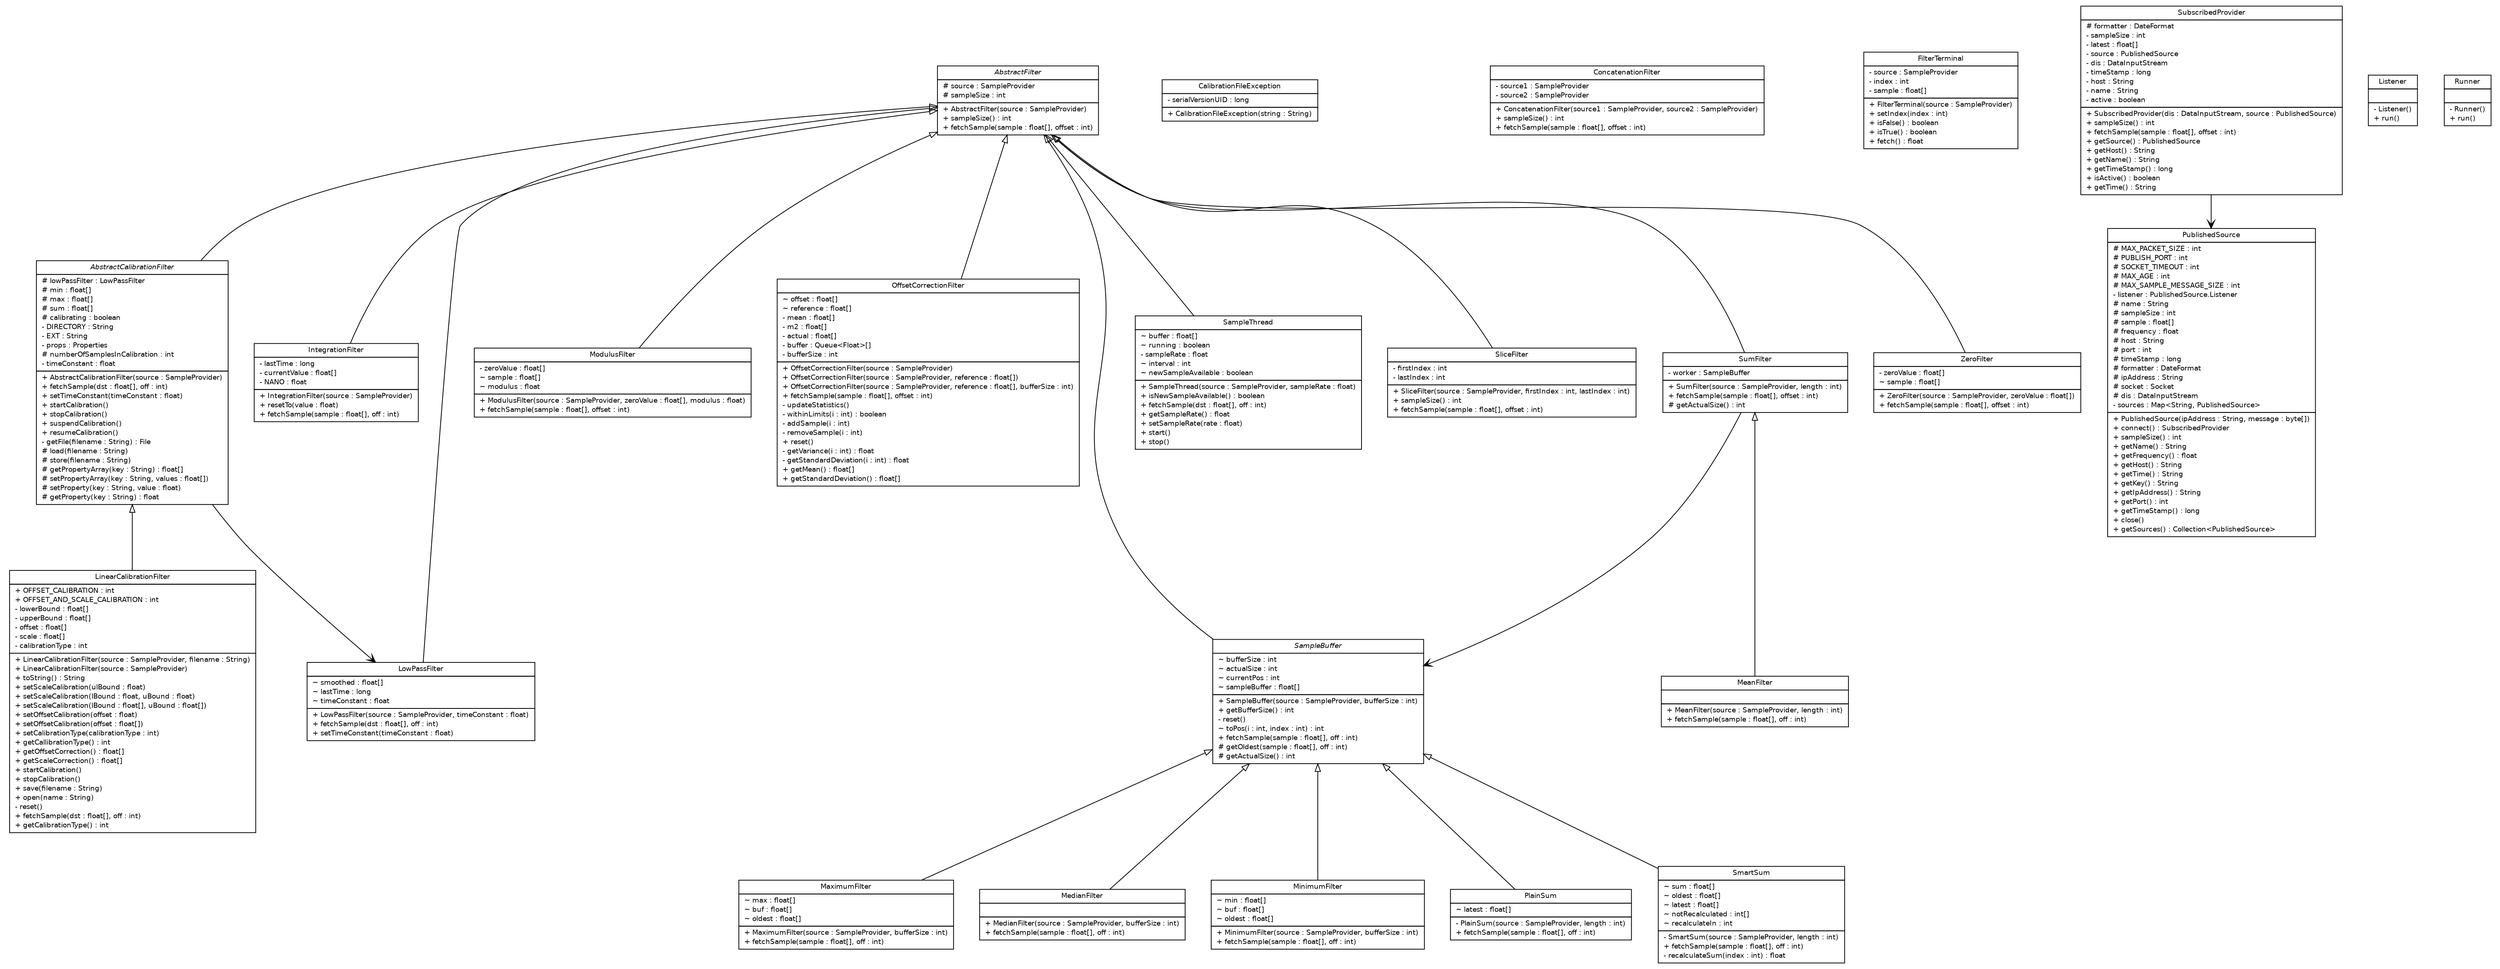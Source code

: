 #!/usr/local/bin/dot
#
# Class diagram 
# Generated by UMLGraph version R5_6-24-gf6e263 (http://www.umlgraph.org/)
#

digraph G {
	edge [fontname="Helvetica",fontsize=10,labelfontname="Helvetica",labelfontsize=10];
	node [fontname="Helvetica",fontsize=10,shape=plaintext];
	nodesep=0.25;
	ranksep=0.5;
	// lejos.robotics.filter.AbstractCalibrationFilter
	c804 [label=<<table title="lejos.robotics.filter.AbstractCalibrationFilter" border="0" cellborder="1" cellspacing="0" cellpadding="2" port="p" href="./AbstractCalibrationFilter.html">
		<tr><td><table border="0" cellspacing="0" cellpadding="1">
<tr><td align="center" balign="center"><font face="Helvetica-Oblique"> AbstractCalibrationFilter </font></td></tr>
		</table></td></tr>
		<tr><td><table border="0" cellspacing="0" cellpadding="1">
<tr><td align="left" balign="left"> # lowPassFilter : LowPassFilter </td></tr>
<tr><td align="left" balign="left"> # min : float[] </td></tr>
<tr><td align="left" balign="left"> # max : float[] </td></tr>
<tr><td align="left" balign="left"> # sum : float[] </td></tr>
<tr><td align="left" balign="left"> # calibrating : boolean </td></tr>
<tr><td align="left" balign="left"> - DIRECTORY : String </td></tr>
<tr><td align="left" balign="left"> - EXT : String </td></tr>
<tr><td align="left" balign="left"> - props : Properties </td></tr>
<tr><td align="left" balign="left"> # numberOfSamplesInCalibration : int </td></tr>
<tr><td align="left" balign="left"> - timeConstant : float </td></tr>
		</table></td></tr>
		<tr><td><table border="0" cellspacing="0" cellpadding="1">
<tr><td align="left" balign="left"> + AbstractCalibrationFilter(source : SampleProvider) </td></tr>
<tr><td align="left" balign="left"> + fetchSample(dst : float[], off : int) </td></tr>
<tr><td align="left" balign="left"> + setTimeConstant(timeConstant : float) </td></tr>
<tr><td align="left" balign="left"> + startCalibration() </td></tr>
<tr><td align="left" balign="left"> + stopCalibration() </td></tr>
<tr><td align="left" balign="left"> + suspendCalibration() </td></tr>
<tr><td align="left" balign="left"> + resumeCalibration() </td></tr>
<tr><td align="left" balign="left"> - getFile(filename : String) : File </td></tr>
<tr><td align="left" balign="left"> # load(filename : String) </td></tr>
<tr><td align="left" balign="left"> # store(filename : String) </td></tr>
<tr><td align="left" balign="left"> # getPropertyArray(key : String) : float[] </td></tr>
<tr><td align="left" balign="left"> # setPropertyArray(key : String, values : float[]) </td></tr>
<tr><td align="left" balign="left"> # setProperty(key : String, value : float) </td></tr>
<tr><td align="left" balign="left"> # getProperty(key : String) : float </td></tr>
		</table></td></tr>
		</table>>, URL="./AbstractCalibrationFilter.html", fontname="Helvetica", fontcolor="black", fontsize=9.0];
	// lejos.robotics.filter.AbstractCalibrationFilter.CalibrationFileException
	c805 [label=<<table title="lejos.robotics.filter.AbstractCalibrationFilter.CalibrationFileException" border="0" cellborder="1" cellspacing="0" cellpadding="2" port="p" href="./AbstractCalibrationFilter.CalibrationFileException.html">
		<tr><td><table border="0" cellspacing="0" cellpadding="1">
<tr><td align="center" balign="center"> CalibrationFileException </td></tr>
		</table></td></tr>
		<tr><td><table border="0" cellspacing="0" cellpadding="1">
<tr><td align="left" balign="left"> - serialVersionUID : long </td></tr>
		</table></td></tr>
		<tr><td><table border="0" cellspacing="0" cellpadding="1">
<tr><td align="left" balign="left"> + CalibrationFileException(string : String) </td></tr>
		</table></td></tr>
		</table>>, URL="./AbstractCalibrationFilter.CalibrationFileException.html", fontname="Helvetica", fontcolor="black", fontsize=9.0];
	// lejos.robotics.filter.AbstractFilter
	c806 [label=<<table title="lejos.robotics.filter.AbstractFilter" border="0" cellborder="1" cellspacing="0" cellpadding="2" port="p" href="./AbstractFilter.html">
		<tr><td><table border="0" cellspacing="0" cellpadding="1">
<tr><td align="center" balign="center"><font face="Helvetica-Oblique"> AbstractFilter </font></td></tr>
		</table></td></tr>
		<tr><td><table border="0" cellspacing="0" cellpadding="1">
<tr><td align="left" balign="left"> # source : SampleProvider </td></tr>
<tr><td align="left" balign="left"> # sampleSize : int </td></tr>
		</table></td></tr>
		<tr><td><table border="0" cellspacing="0" cellpadding="1">
<tr><td align="left" balign="left"> + AbstractFilter(source : SampleProvider) </td></tr>
<tr><td align="left" balign="left"> + sampleSize() : int </td></tr>
<tr><td align="left" balign="left"> + fetchSample(sample : float[], offset : int) </td></tr>
		</table></td></tr>
		</table>>, URL="./AbstractFilter.html", fontname="Helvetica", fontcolor="black", fontsize=9.0];
	// lejos.robotics.filter.ConcatenationFilter
	c807 [label=<<table title="lejos.robotics.filter.ConcatenationFilter" border="0" cellborder="1" cellspacing="0" cellpadding="2" port="p" href="./ConcatenationFilter.html">
		<tr><td><table border="0" cellspacing="0" cellpadding="1">
<tr><td align="center" balign="center"> ConcatenationFilter </td></tr>
		</table></td></tr>
		<tr><td><table border="0" cellspacing="0" cellpadding="1">
<tr><td align="left" balign="left"> - source1 : SampleProvider </td></tr>
<tr><td align="left" balign="left"> - source2 : SampleProvider </td></tr>
		</table></td></tr>
		<tr><td><table border="0" cellspacing="0" cellpadding="1">
<tr><td align="left" balign="left"> + ConcatenationFilter(source1 : SampleProvider, source2 : SampleProvider) </td></tr>
<tr><td align="left" balign="left"> + sampleSize() : int </td></tr>
<tr><td align="left" balign="left"> + fetchSample(sample : float[], offset : int) </td></tr>
		</table></td></tr>
		</table>>, URL="./ConcatenationFilter.html", fontname="Helvetica", fontcolor="black", fontsize=9.0];
	// lejos.robotics.filter.FilterTerminal
	c808 [label=<<table title="lejos.robotics.filter.FilterTerminal" border="0" cellborder="1" cellspacing="0" cellpadding="2" port="p" href="./FilterTerminal.html">
		<tr><td><table border="0" cellspacing="0" cellpadding="1">
<tr><td align="center" balign="center"> FilterTerminal </td></tr>
		</table></td></tr>
		<tr><td><table border="0" cellspacing="0" cellpadding="1">
<tr><td align="left" balign="left"> - source : SampleProvider </td></tr>
<tr><td align="left" balign="left"> - index : int </td></tr>
<tr><td align="left" balign="left"> - sample : float[] </td></tr>
		</table></td></tr>
		<tr><td><table border="0" cellspacing="0" cellpadding="1">
<tr><td align="left" balign="left"> + FilterTerminal(source : SampleProvider) </td></tr>
<tr><td align="left" balign="left"> + setIndex(index : int) </td></tr>
<tr><td align="left" balign="left"> + isFalse() : boolean </td></tr>
<tr><td align="left" balign="left"> + isTrue() : boolean </td></tr>
<tr><td align="left" balign="left"> + fetch() : float </td></tr>
		</table></td></tr>
		</table>>, URL="./FilterTerminal.html", fontname="Helvetica", fontcolor="black", fontsize=9.0];
	// lejos.robotics.filter.IntegrationFilter
	c809 [label=<<table title="lejos.robotics.filter.IntegrationFilter" border="0" cellborder="1" cellspacing="0" cellpadding="2" port="p" href="./IntegrationFilter.html">
		<tr><td><table border="0" cellspacing="0" cellpadding="1">
<tr><td align="center" balign="center"> IntegrationFilter </td></tr>
		</table></td></tr>
		<tr><td><table border="0" cellspacing="0" cellpadding="1">
<tr><td align="left" balign="left"> - lastTime : long </td></tr>
<tr><td align="left" balign="left"> - currentValue : float[] </td></tr>
<tr><td align="left" balign="left"> - NANO : float </td></tr>
		</table></td></tr>
		<tr><td><table border="0" cellspacing="0" cellpadding="1">
<tr><td align="left" balign="left"> + IntegrationFilter(source : SampleProvider) </td></tr>
<tr><td align="left" balign="left"> + resetTo(value : float) </td></tr>
<tr><td align="left" balign="left"> + fetchSample(sample : float[], off : int) </td></tr>
		</table></td></tr>
		</table>>, URL="./IntegrationFilter.html", fontname="Helvetica", fontcolor="black", fontsize=9.0];
	// lejos.robotics.filter.LinearCalibrationFilter
	c810 [label=<<table title="lejos.robotics.filter.LinearCalibrationFilter" border="0" cellborder="1" cellspacing="0" cellpadding="2" port="p" href="./LinearCalibrationFilter.html">
		<tr><td><table border="0" cellspacing="0" cellpadding="1">
<tr><td align="center" balign="center"> LinearCalibrationFilter </td></tr>
		</table></td></tr>
		<tr><td><table border="0" cellspacing="0" cellpadding="1">
<tr><td align="left" balign="left"> + OFFSET_CALIBRATION : int </td></tr>
<tr><td align="left" balign="left"> + OFFSET_AND_SCALE_CALIBRATION : int </td></tr>
<tr><td align="left" balign="left"> - lowerBound : float[] </td></tr>
<tr><td align="left" balign="left"> - upperBound : float[] </td></tr>
<tr><td align="left" balign="left"> - offset : float[] </td></tr>
<tr><td align="left" balign="left"> - scale : float[] </td></tr>
<tr><td align="left" balign="left"> - calibrationType : int </td></tr>
		</table></td></tr>
		<tr><td><table border="0" cellspacing="0" cellpadding="1">
<tr><td align="left" balign="left"> + LinearCalibrationFilter(source : SampleProvider, filename : String) </td></tr>
<tr><td align="left" balign="left"> + LinearCalibrationFilter(source : SampleProvider) </td></tr>
<tr><td align="left" balign="left"> + toString() : String </td></tr>
<tr><td align="left" balign="left"> + setScaleCalibration(ulBound : float) </td></tr>
<tr><td align="left" balign="left"> + setScaleCalibration(lBound : float, uBound : float) </td></tr>
<tr><td align="left" balign="left"> + setScaleCalibration(lBound : float[], uBound : float[]) </td></tr>
<tr><td align="left" balign="left"> + setOffsetCalibration(offset : float) </td></tr>
<tr><td align="left" balign="left"> + setOffsetCalibration(offset : float[]) </td></tr>
<tr><td align="left" balign="left"> + setCalibrationType(calibrationType : int) </td></tr>
<tr><td align="left" balign="left"> + getCallibrationType() : int </td></tr>
<tr><td align="left" balign="left"> + getOffsetCorrection() : float[] </td></tr>
<tr><td align="left" balign="left"> + getScaleCorrection() : float[] </td></tr>
<tr><td align="left" balign="left"> + startCalibration() </td></tr>
<tr><td align="left" balign="left"> + stopCalibration() </td></tr>
<tr><td align="left" balign="left"> + save(filename : String) </td></tr>
<tr><td align="left" balign="left"> + open(name : String) </td></tr>
<tr><td align="left" balign="left"> - reset() </td></tr>
<tr><td align="left" balign="left"> + fetchSample(dst : float[], off : int) </td></tr>
<tr><td align="left" balign="left"> + getCalibrationType() : int </td></tr>
		</table></td></tr>
		</table>>, URL="./LinearCalibrationFilter.html", fontname="Helvetica", fontcolor="black", fontsize=9.0];
	// lejos.robotics.filter.LowPassFilter
	c811 [label=<<table title="lejos.robotics.filter.LowPassFilter" border="0" cellborder="1" cellspacing="0" cellpadding="2" port="p" href="./LowPassFilter.html">
		<tr><td><table border="0" cellspacing="0" cellpadding="1">
<tr><td align="center" balign="center"> LowPassFilter </td></tr>
		</table></td></tr>
		<tr><td><table border="0" cellspacing="0" cellpadding="1">
<tr><td align="left" balign="left"> ~ smoothed : float[] </td></tr>
<tr><td align="left" balign="left"> ~ lastTime : long </td></tr>
<tr><td align="left" balign="left"> ~ timeConstant : float </td></tr>
		</table></td></tr>
		<tr><td><table border="0" cellspacing="0" cellpadding="1">
<tr><td align="left" balign="left"> + LowPassFilter(source : SampleProvider, timeConstant : float) </td></tr>
<tr><td align="left" balign="left"> + fetchSample(dst : float[], off : int) </td></tr>
<tr><td align="left" balign="left"> + setTimeConstant(timeConstant : float) </td></tr>
		</table></td></tr>
		</table>>, URL="./LowPassFilter.html", fontname="Helvetica", fontcolor="black", fontsize=9.0];
	// lejos.robotics.filter.MaximumFilter
	c812 [label=<<table title="lejos.robotics.filter.MaximumFilter" border="0" cellborder="1" cellspacing="0" cellpadding="2" port="p" href="./MaximumFilter.html">
		<tr><td><table border="0" cellspacing="0" cellpadding="1">
<tr><td align="center" balign="center"> MaximumFilter </td></tr>
		</table></td></tr>
		<tr><td><table border="0" cellspacing="0" cellpadding="1">
<tr><td align="left" balign="left"> ~ max : float[] </td></tr>
<tr><td align="left" balign="left"> ~ buf : float[] </td></tr>
<tr><td align="left" balign="left"> ~ oldest : float[] </td></tr>
		</table></td></tr>
		<tr><td><table border="0" cellspacing="0" cellpadding="1">
<tr><td align="left" balign="left"> + MaximumFilter(source : SampleProvider, bufferSize : int) </td></tr>
<tr><td align="left" balign="left"> + fetchSample(sample : float[], off : int) </td></tr>
		</table></td></tr>
		</table>>, URL="./MaximumFilter.html", fontname="Helvetica", fontcolor="black", fontsize=9.0];
	// lejos.robotics.filter.MeanFilter
	c813 [label=<<table title="lejos.robotics.filter.MeanFilter" border="0" cellborder="1" cellspacing="0" cellpadding="2" port="p" href="./MeanFilter.html">
		<tr><td><table border="0" cellspacing="0" cellpadding="1">
<tr><td align="center" balign="center"> MeanFilter </td></tr>
		</table></td></tr>
		<tr><td><table border="0" cellspacing="0" cellpadding="1">
<tr><td align="left" balign="left">  </td></tr>
		</table></td></tr>
		<tr><td><table border="0" cellspacing="0" cellpadding="1">
<tr><td align="left" balign="left"> + MeanFilter(source : SampleProvider, length : int) </td></tr>
<tr><td align="left" balign="left"> + fetchSample(sample : float[], off : int) </td></tr>
		</table></td></tr>
		</table>>, URL="./MeanFilter.html", fontname="Helvetica", fontcolor="black", fontsize=9.0];
	// lejos.robotics.filter.MedianFilter
	c814 [label=<<table title="lejos.robotics.filter.MedianFilter" border="0" cellborder="1" cellspacing="0" cellpadding="2" port="p" href="./MedianFilter.html">
		<tr><td><table border="0" cellspacing="0" cellpadding="1">
<tr><td align="center" balign="center"> MedianFilter </td></tr>
		</table></td></tr>
		<tr><td><table border="0" cellspacing="0" cellpadding="1">
<tr><td align="left" balign="left">  </td></tr>
		</table></td></tr>
		<tr><td><table border="0" cellspacing="0" cellpadding="1">
<tr><td align="left" balign="left"> + MedianFilter(source : SampleProvider, bufferSize : int) </td></tr>
<tr><td align="left" balign="left"> + fetchSample(sample : float[], off : int) </td></tr>
		</table></td></tr>
		</table>>, URL="./MedianFilter.html", fontname="Helvetica", fontcolor="black", fontsize=9.0];
	// lejos.robotics.filter.MinimumFilter
	c815 [label=<<table title="lejos.robotics.filter.MinimumFilter" border="0" cellborder="1" cellspacing="0" cellpadding="2" port="p" href="./MinimumFilter.html">
		<tr><td><table border="0" cellspacing="0" cellpadding="1">
<tr><td align="center" balign="center"> MinimumFilter </td></tr>
		</table></td></tr>
		<tr><td><table border="0" cellspacing="0" cellpadding="1">
<tr><td align="left" balign="left"> ~ min : float[] </td></tr>
<tr><td align="left" balign="left"> ~ buf : float[] </td></tr>
<tr><td align="left" balign="left"> ~ oldest : float[] </td></tr>
		</table></td></tr>
		<tr><td><table border="0" cellspacing="0" cellpadding="1">
<tr><td align="left" balign="left"> + MinimumFilter(source : SampleProvider, bufferSize : int) </td></tr>
<tr><td align="left" balign="left"> + fetchSample(sample : float[], off : int) </td></tr>
		</table></td></tr>
		</table>>, URL="./MinimumFilter.html", fontname="Helvetica", fontcolor="black", fontsize=9.0];
	// lejos.robotics.filter.ModulusFilter
	c816 [label=<<table title="lejos.robotics.filter.ModulusFilter" border="0" cellborder="1" cellspacing="0" cellpadding="2" port="p" href="./ModulusFilter.html">
		<tr><td><table border="0" cellspacing="0" cellpadding="1">
<tr><td align="center" balign="center"> ModulusFilter </td></tr>
		</table></td></tr>
		<tr><td><table border="0" cellspacing="0" cellpadding="1">
<tr><td align="left" balign="left"> - zeroValue : float[] </td></tr>
<tr><td align="left" balign="left"> ~ sample : float[] </td></tr>
<tr><td align="left" balign="left"> ~ modulus : float </td></tr>
		</table></td></tr>
		<tr><td><table border="0" cellspacing="0" cellpadding="1">
<tr><td align="left" balign="left"> + ModulusFilter(source : SampleProvider, zeroValue : float[], modulus : float) </td></tr>
<tr><td align="left" balign="left"> + fetchSample(sample : float[], offset : int) </td></tr>
		</table></td></tr>
		</table>>, URL="./ModulusFilter.html", fontname="Helvetica", fontcolor="black", fontsize=9.0];
	// lejos.robotics.filter.OffsetCorrectionFilter
	c817 [label=<<table title="lejos.robotics.filter.OffsetCorrectionFilter" border="0" cellborder="1" cellspacing="0" cellpadding="2" port="p" href="./OffsetCorrectionFilter.html">
		<tr><td><table border="0" cellspacing="0" cellpadding="1">
<tr><td align="center" balign="center"> OffsetCorrectionFilter </td></tr>
		</table></td></tr>
		<tr><td><table border="0" cellspacing="0" cellpadding="1">
<tr><td align="left" balign="left"> ~ offset : float[] </td></tr>
<tr><td align="left" balign="left"> ~ reference : float[] </td></tr>
<tr><td align="left" balign="left"> - mean : float[] </td></tr>
<tr><td align="left" balign="left"> - m2 : float[] </td></tr>
<tr><td align="left" balign="left"> - actual : float[] </td></tr>
<tr><td align="left" balign="left"> - buffer : Queue&lt;Float&gt;[] </td></tr>
<tr><td align="left" balign="left"> - bufferSize : int </td></tr>
		</table></td></tr>
		<tr><td><table border="0" cellspacing="0" cellpadding="1">
<tr><td align="left" balign="left"> + OffsetCorrectionFilter(source : SampleProvider) </td></tr>
<tr><td align="left" balign="left"> + OffsetCorrectionFilter(source : SampleProvider, reference : float[]) </td></tr>
<tr><td align="left" balign="left"> + OffsetCorrectionFilter(source : SampleProvider, reference : float[], bufferSize : int) </td></tr>
<tr><td align="left" balign="left"> + fetchSample(sample : float[], offset : int) </td></tr>
<tr><td align="left" balign="left"> - updateStatistics() </td></tr>
<tr><td align="left" balign="left"> - withinLimits(i : int) : boolean </td></tr>
<tr><td align="left" balign="left"> - addSample(i : int) </td></tr>
<tr><td align="left" balign="left"> - removeSample(i : int) </td></tr>
<tr><td align="left" balign="left"> + reset() </td></tr>
<tr><td align="left" balign="left"> - getVariance(i : int) : float </td></tr>
<tr><td align="left" balign="left"> - getStandardDeviation(i : int) : float </td></tr>
<tr><td align="left" balign="left"> + getMean() : float[] </td></tr>
<tr><td align="left" balign="left"> + getStandardDeviation() : float[] </td></tr>
		</table></td></tr>
		</table>>, URL="./OffsetCorrectionFilter.html", fontname="Helvetica", fontcolor="black", fontsize=9.0];
	// lejos.robotics.filter.PublishedSource
	c818 [label=<<table title="lejos.robotics.filter.PublishedSource" border="0" cellborder="1" cellspacing="0" cellpadding="2" port="p" href="./PublishedSource.html">
		<tr><td><table border="0" cellspacing="0" cellpadding="1">
<tr><td align="center" balign="center"> PublishedSource </td></tr>
		</table></td></tr>
		<tr><td><table border="0" cellspacing="0" cellpadding="1">
<tr><td align="left" balign="left"> # MAX_PACKET_SIZE : int </td></tr>
<tr><td align="left" balign="left"> # PUBLISH_PORT : int </td></tr>
<tr><td align="left" balign="left"> # SOCKET_TIMEOUT : int </td></tr>
<tr><td align="left" balign="left"> # MAX_AGE : int </td></tr>
<tr><td align="left" balign="left"> # MAX_SAMPLE_MESSAGE_SIZE : int </td></tr>
<tr><td align="left" balign="left"> - listener : PublishedSource.Listener </td></tr>
<tr><td align="left" balign="left"> # name : String </td></tr>
<tr><td align="left" balign="left"> # sampleSize : int </td></tr>
<tr><td align="left" balign="left"> # sample : float[] </td></tr>
<tr><td align="left" balign="left"> # frequency : float </td></tr>
<tr><td align="left" balign="left"> # host : String </td></tr>
<tr><td align="left" balign="left"> # port : int </td></tr>
<tr><td align="left" balign="left"> # timeStamp : long </td></tr>
<tr><td align="left" balign="left"> # formatter : DateFormat </td></tr>
<tr><td align="left" balign="left"> # ipAddress : String </td></tr>
<tr><td align="left" balign="left"> # socket : Socket </td></tr>
<tr><td align="left" balign="left"> # dis : DataInputStream </td></tr>
<tr><td align="left" balign="left"> - sources : Map&lt;String, PublishedSource&gt; </td></tr>
		</table></td></tr>
		<tr><td><table border="0" cellspacing="0" cellpadding="1">
<tr><td align="left" balign="left"> + PublishedSource(ipAddress : String, message : byte[]) </td></tr>
<tr><td align="left" balign="left"> + connect() : SubscribedProvider </td></tr>
<tr><td align="left" balign="left"> + sampleSize() : int </td></tr>
<tr><td align="left" balign="left"> + getName() : String </td></tr>
<tr><td align="left" balign="left"> + getFrequency() : float </td></tr>
<tr><td align="left" balign="left"> + getHost() : String </td></tr>
<tr><td align="left" balign="left"> + getTime() : String </td></tr>
<tr><td align="left" balign="left"> + getKey() : String </td></tr>
<tr><td align="left" balign="left"> + getIpAddress() : String </td></tr>
<tr><td align="left" balign="left"> + getPort() : int </td></tr>
<tr><td align="left" balign="left"> + getTimeStamp() : long </td></tr>
<tr><td align="left" balign="left"> + close() </td></tr>
<tr><td align="left" balign="left"> + getSources() : Collection&lt;PublishedSource&gt; </td></tr>
		</table></td></tr>
		</table>>, URL="./PublishedSource.html", fontname="Helvetica", fontcolor="black", fontsize=9.0];
	// lejos.robotics.filter.PublishedSource.Listener
	c819 [label=<<table title="lejos.robotics.filter.PublishedSource.Listener" border="0" cellborder="1" cellspacing="0" cellpadding="2" port="p" href="./PublishedSource.Listener.html">
		<tr><td><table border="0" cellspacing="0" cellpadding="1">
<tr><td align="center" balign="center"> Listener </td></tr>
		</table></td></tr>
		<tr><td><table border="0" cellspacing="0" cellpadding="1">
<tr><td align="left" balign="left">  </td></tr>
		</table></td></tr>
		<tr><td><table border="0" cellspacing="0" cellpadding="1">
<tr><td align="left" balign="left"> - Listener() </td></tr>
<tr><td align="left" balign="left"> + run() </td></tr>
		</table></td></tr>
		</table>>, URL="./PublishedSource.Listener.html", fontname="Helvetica", fontcolor="black", fontsize=9.0];
	// lejos.robotics.filter.SampleBuffer
	c820 [label=<<table title="lejos.robotics.filter.SampleBuffer" border="0" cellborder="1" cellspacing="0" cellpadding="2" port="p" href="./SampleBuffer.html">
		<tr><td><table border="0" cellspacing="0" cellpadding="1">
<tr><td align="center" balign="center"><font face="Helvetica-Oblique"> SampleBuffer </font></td></tr>
		</table></td></tr>
		<tr><td><table border="0" cellspacing="0" cellpadding="1">
<tr><td align="left" balign="left"> ~ bufferSize : int </td></tr>
<tr><td align="left" balign="left"> ~ actualSize : int </td></tr>
<tr><td align="left" balign="left"> ~ currentPos : int </td></tr>
<tr><td align="left" balign="left"> ~ sampleBuffer : float[] </td></tr>
		</table></td></tr>
		<tr><td><table border="0" cellspacing="0" cellpadding="1">
<tr><td align="left" balign="left"> + SampleBuffer(source : SampleProvider, bufferSize : int) </td></tr>
<tr><td align="left" balign="left"> + getBufferSize() : int </td></tr>
<tr><td align="left" balign="left"> - reset() </td></tr>
<tr><td align="left" balign="left"> ~ toPos(i : int, index : int) : int </td></tr>
<tr><td align="left" balign="left"> + fetchSample(sample : float[], off : int) </td></tr>
<tr><td align="left" balign="left"> # getOldest(sample : float[], off : int) </td></tr>
<tr><td align="left" balign="left"> # getActualSize() : int </td></tr>
		</table></td></tr>
		</table>>, URL="./SampleBuffer.html", fontname="Helvetica", fontcolor="black", fontsize=9.0];
	// lejos.robotics.filter.SampleThread
	c821 [label=<<table title="lejos.robotics.filter.SampleThread" border="0" cellborder="1" cellspacing="0" cellpadding="2" port="p" href="./SampleThread.html">
		<tr><td><table border="0" cellspacing="0" cellpadding="1">
<tr><td align="center" balign="center"> SampleThread </td></tr>
		</table></td></tr>
		<tr><td><table border="0" cellspacing="0" cellpadding="1">
<tr><td align="left" balign="left"> ~ buffer : float[] </td></tr>
<tr><td align="left" balign="left"> ~ running : boolean </td></tr>
<tr><td align="left" balign="left"> - sampleRate : float </td></tr>
<tr><td align="left" balign="left"> ~ interval : int </td></tr>
<tr><td align="left" balign="left"> ~ newSampleAvailable : boolean </td></tr>
		</table></td></tr>
		<tr><td><table border="0" cellspacing="0" cellpadding="1">
<tr><td align="left" balign="left"> + SampleThread(source : SampleProvider, sampleRate : float) </td></tr>
<tr><td align="left" balign="left"> + isNewSampleAvailable() : boolean </td></tr>
<tr><td align="left" balign="left"> + fetchSample(dst : float[], off : int) </td></tr>
<tr><td align="left" balign="left"> + getSampleRate() : float </td></tr>
<tr><td align="left" balign="left"> + setSampleRate(rate : float) </td></tr>
<tr><td align="left" balign="left"> + start() </td></tr>
<tr><td align="left" balign="left"> + stop() </td></tr>
		</table></td></tr>
		</table>>, URL="./SampleThread.html", fontname="Helvetica", fontcolor="black", fontsize=9.0];
	// lejos.robotics.filter.SampleThread.Runner
	c822 [label=<<table title="lejos.robotics.filter.SampleThread.Runner" border="0" cellborder="1" cellspacing="0" cellpadding="2" port="p" href="./SampleThread.Runner.html">
		<tr><td><table border="0" cellspacing="0" cellpadding="1">
<tr><td align="center" balign="center"> Runner </td></tr>
		</table></td></tr>
		<tr><td><table border="0" cellspacing="0" cellpadding="1">
<tr><td align="left" balign="left">  </td></tr>
		</table></td></tr>
		<tr><td><table border="0" cellspacing="0" cellpadding="1">
<tr><td align="left" balign="left"> - Runner() </td></tr>
<tr><td align="left" balign="left"> + run() </td></tr>
		</table></td></tr>
		</table>>, URL="./SampleThread.Runner.html", fontname="Helvetica", fontcolor="black", fontsize=9.0];
	// lejos.robotics.filter.SliceFilter
	c823 [label=<<table title="lejos.robotics.filter.SliceFilter" border="0" cellborder="1" cellspacing="0" cellpadding="2" port="p" href="./SliceFilter.html">
		<tr><td><table border="0" cellspacing="0" cellpadding="1">
<tr><td align="center" balign="center"> SliceFilter </td></tr>
		</table></td></tr>
		<tr><td><table border="0" cellspacing="0" cellpadding="1">
<tr><td align="left" balign="left"> - firstIndex : int </td></tr>
<tr><td align="left" balign="left"> - lastIndex : int </td></tr>
		</table></td></tr>
		<tr><td><table border="0" cellspacing="0" cellpadding="1">
<tr><td align="left" balign="left"> + SliceFilter(source : SampleProvider, firstIndex : int, lastIndex : int) </td></tr>
<tr><td align="left" balign="left"> + sampleSize() : int </td></tr>
<tr><td align="left" balign="left"> + fetchSample(sample : float[], offset : int) </td></tr>
		</table></td></tr>
		</table>>, URL="./SliceFilter.html", fontname="Helvetica", fontcolor="black", fontsize=9.0];
	// lejos.robotics.filter.SubscribedProvider
	c824 [label=<<table title="lejos.robotics.filter.SubscribedProvider" border="0" cellborder="1" cellspacing="0" cellpadding="2" port="p" href="./SubscribedProvider.html">
		<tr><td><table border="0" cellspacing="0" cellpadding="1">
<tr><td align="center" balign="center"> SubscribedProvider </td></tr>
		</table></td></tr>
		<tr><td><table border="0" cellspacing="0" cellpadding="1">
<tr><td align="left" balign="left"> # formatter : DateFormat </td></tr>
<tr><td align="left" balign="left"> - sampleSize : int </td></tr>
<tr><td align="left" balign="left"> - latest : float[] </td></tr>
<tr><td align="left" balign="left"> - source : PublishedSource </td></tr>
<tr><td align="left" balign="left"> - dis : DataInputStream </td></tr>
<tr><td align="left" balign="left"> - timeStamp : long </td></tr>
<tr><td align="left" balign="left"> - host : String </td></tr>
<tr><td align="left" balign="left"> - name : String </td></tr>
<tr><td align="left" balign="left"> - active : boolean </td></tr>
		</table></td></tr>
		<tr><td><table border="0" cellspacing="0" cellpadding="1">
<tr><td align="left" balign="left"> + SubscribedProvider(dis : DataInputStream, source : PublishedSource) </td></tr>
<tr><td align="left" balign="left"> + sampleSize() : int </td></tr>
<tr><td align="left" balign="left"> + fetchSample(sample : float[], offset : int) </td></tr>
<tr><td align="left" balign="left"> + getSource() : PublishedSource </td></tr>
<tr><td align="left" balign="left"> + getHost() : String </td></tr>
<tr><td align="left" balign="left"> + getName() : String </td></tr>
<tr><td align="left" balign="left"> + getTimeStamp() : long </td></tr>
<tr><td align="left" balign="left"> + isActive() : boolean </td></tr>
<tr><td align="left" balign="left"> + getTime() : String </td></tr>
		</table></td></tr>
		</table>>, URL="./SubscribedProvider.html", fontname="Helvetica", fontcolor="black", fontsize=9.0];
	// lejos.robotics.filter.SumFilter
	c825 [label=<<table title="lejos.robotics.filter.SumFilter" border="0" cellborder="1" cellspacing="0" cellpadding="2" port="p" href="./SumFilter.html">
		<tr><td><table border="0" cellspacing="0" cellpadding="1">
<tr><td align="center" balign="center"> SumFilter </td></tr>
		</table></td></tr>
		<tr><td><table border="0" cellspacing="0" cellpadding="1">
<tr><td align="left" balign="left"> - worker : SampleBuffer </td></tr>
		</table></td></tr>
		<tr><td><table border="0" cellspacing="0" cellpadding="1">
<tr><td align="left" balign="left"> + SumFilter(source : SampleProvider, length : int) </td></tr>
<tr><td align="left" balign="left"> + fetchSample(sample : float[], offset : int) </td></tr>
<tr><td align="left" balign="left"> # getActualSize() : int </td></tr>
		</table></td></tr>
		</table>>, URL="./SumFilter.html", fontname="Helvetica", fontcolor="black", fontsize=9.0];
	// lejos.robotics.filter.SumFilter.PlainSum
	c826 [label=<<table title="lejos.robotics.filter.SumFilter.PlainSum" border="0" cellborder="1" cellspacing="0" cellpadding="2" port="p" href="./SumFilter.PlainSum.html">
		<tr><td><table border="0" cellspacing="0" cellpadding="1">
<tr><td align="center" balign="center"> PlainSum </td></tr>
		</table></td></tr>
		<tr><td><table border="0" cellspacing="0" cellpadding="1">
<tr><td align="left" balign="left"> ~ latest : float[] </td></tr>
		</table></td></tr>
		<tr><td><table border="0" cellspacing="0" cellpadding="1">
<tr><td align="left" balign="left"> - PlainSum(source : SampleProvider, length : int) </td></tr>
<tr><td align="left" balign="left"> + fetchSample(sample : float[], off : int) </td></tr>
		</table></td></tr>
		</table>>, URL="./SumFilter.PlainSum.html", fontname="Helvetica", fontcolor="black", fontsize=9.0];
	// lejos.robotics.filter.SumFilter.SmartSum
	c827 [label=<<table title="lejos.robotics.filter.SumFilter.SmartSum" border="0" cellborder="1" cellspacing="0" cellpadding="2" port="p" href="./SumFilter.SmartSum.html">
		<tr><td><table border="0" cellspacing="0" cellpadding="1">
<tr><td align="center" balign="center"> SmartSum </td></tr>
		</table></td></tr>
		<tr><td><table border="0" cellspacing="0" cellpadding="1">
<tr><td align="left" balign="left"> ~ sum : float[] </td></tr>
<tr><td align="left" balign="left"> ~ oldest : float[] </td></tr>
<tr><td align="left" balign="left"> ~ latest : float[] </td></tr>
<tr><td align="left" balign="left"> ~ notRecalculated : int[] </td></tr>
<tr><td align="left" balign="left"> ~ recalculateIn : int </td></tr>
		</table></td></tr>
		<tr><td><table border="0" cellspacing="0" cellpadding="1">
<tr><td align="left" balign="left"> - SmartSum(source : SampleProvider, length : int) </td></tr>
<tr><td align="left" balign="left"> + fetchSample(sample : float[], off : int) </td></tr>
<tr><td align="left" balign="left"> - recalculateSum(index : int) : float </td></tr>
		</table></td></tr>
		</table>>, URL="./SumFilter.SmartSum.html", fontname="Helvetica", fontcolor="black", fontsize=9.0];
	// lejos.robotics.filter.ZeroFilter
	c828 [label=<<table title="lejos.robotics.filter.ZeroFilter" border="0" cellborder="1" cellspacing="0" cellpadding="2" port="p" href="./ZeroFilter.html">
		<tr><td><table border="0" cellspacing="0" cellpadding="1">
<tr><td align="center" balign="center"> ZeroFilter </td></tr>
		</table></td></tr>
		<tr><td><table border="0" cellspacing="0" cellpadding="1">
<tr><td align="left" balign="left"> - zeroValue : float[] </td></tr>
<tr><td align="left" balign="left"> ~ sample : float[] </td></tr>
		</table></td></tr>
		<tr><td><table border="0" cellspacing="0" cellpadding="1">
<tr><td align="left" balign="left"> + ZeroFilter(source : SampleProvider, zeroValue : float[]) </td></tr>
<tr><td align="left" balign="left"> + fetchSample(sample : float[], offset : int) </td></tr>
		</table></td></tr>
		</table>>, URL="./ZeroFilter.html", fontname="Helvetica", fontcolor="black", fontsize=9.0];
	//lejos.robotics.filter.AbstractCalibrationFilter extends lejos.robotics.filter.AbstractFilter
	c806:p -> c804:p [dir=back,arrowtail=empty];
	//lejos.robotics.filter.IntegrationFilter extends lejos.robotics.filter.AbstractFilter
	c806:p -> c809:p [dir=back,arrowtail=empty];
	//lejos.robotics.filter.LinearCalibrationFilter extends lejos.robotics.filter.AbstractCalibrationFilter
	c804:p -> c810:p [dir=back,arrowtail=empty];
	//lejos.robotics.filter.LowPassFilter extends lejos.robotics.filter.AbstractFilter
	c806:p -> c811:p [dir=back,arrowtail=empty];
	//lejos.robotics.filter.MaximumFilter extends lejos.robotics.filter.SampleBuffer
	c820:p -> c812:p [dir=back,arrowtail=empty];
	//lejos.robotics.filter.MeanFilter extends lejos.robotics.filter.SumFilter
	c825:p -> c813:p [dir=back,arrowtail=empty];
	//lejos.robotics.filter.MedianFilter extends lejos.robotics.filter.SampleBuffer
	c820:p -> c814:p [dir=back,arrowtail=empty];
	//lejos.robotics.filter.MinimumFilter extends lejos.robotics.filter.SampleBuffer
	c820:p -> c815:p [dir=back,arrowtail=empty];
	//lejos.robotics.filter.ModulusFilter extends lejos.robotics.filter.AbstractFilter
	c806:p -> c816:p [dir=back,arrowtail=empty];
	//lejos.robotics.filter.OffsetCorrectionFilter extends lejos.robotics.filter.AbstractFilter
	c806:p -> c817:p [dir=back,arrowtail=empty];
	//lejos.robotics.filter.SampleBuffer extends lejos.robotics.filter.AbstractFilter
	c806:p -> c820:p [dir=back,arrowtail=empty];
	//lejos.robotics.filter.SampleThread extends lejos.robotics.filter.AbstractFilter
	c806:p -> c821:p [dir=back,arrowtail=empty];
	//lejos.robotics.filter.SliceFilter extends lejos.robotics.filter.AbstractFilter
	c806:p -> c823:p [dir=back,arrowtail=empty];
	//lejos.robotics.filter.SumFilter extends lejos.robotics.filter.AbstractFilter
	c806:p -> c825:p [dir=back,arrowtail=empty];
	//lejos.robotics.filter.SumFilter.PlainSum extends lejos.robotics.filter.SampleBuffer
	c820:p -> c826:p [dir=back,arrowtail=empty];
	//lejos.robotics.filter.SumFilter.SmartSum extends lejos.robotics.filter.SampleBuffer
	c820:p -> c827:p [dir=back,arrowtail=empty];
	//lejos.robotics.filter.ZeroFilter extends lejos.robotics.filter.AbstractFilter
	c806:p -> c828:p [dir=back,arrowtail=empty];
	// lejos.robotics.filter.AbstractCalibrationFilter NAVASSOC lejos.robotics.filter.LowPassFilter
	c804:p -> c811:p [taillabel="", label="", headlabel="", fontname="Helvetica", fontcolor="black", fontsize=10.0, color="black", arrowhead=open];
	// lejos.robotics.filter.SubscribedProvider NAVASSOC lejos.robotics.filter.PublishedSource
	c824:p -> c818:p [taillabel="", label="", headlabel="", fontname="Helvetica", fontcolor="black", fontsize=10.0, color="black", arrowhead=open];
	// lejos.robotics.filter.SumFilter NAVASSOC lejos.robotics.filter.SampleBuffer
	c825:p -> c820:p [taillabel="", label="", headlabel="", fontname="Helvetica", fontcolor="black", fontsize=10.0, color="black", arrowhead=open];
}

